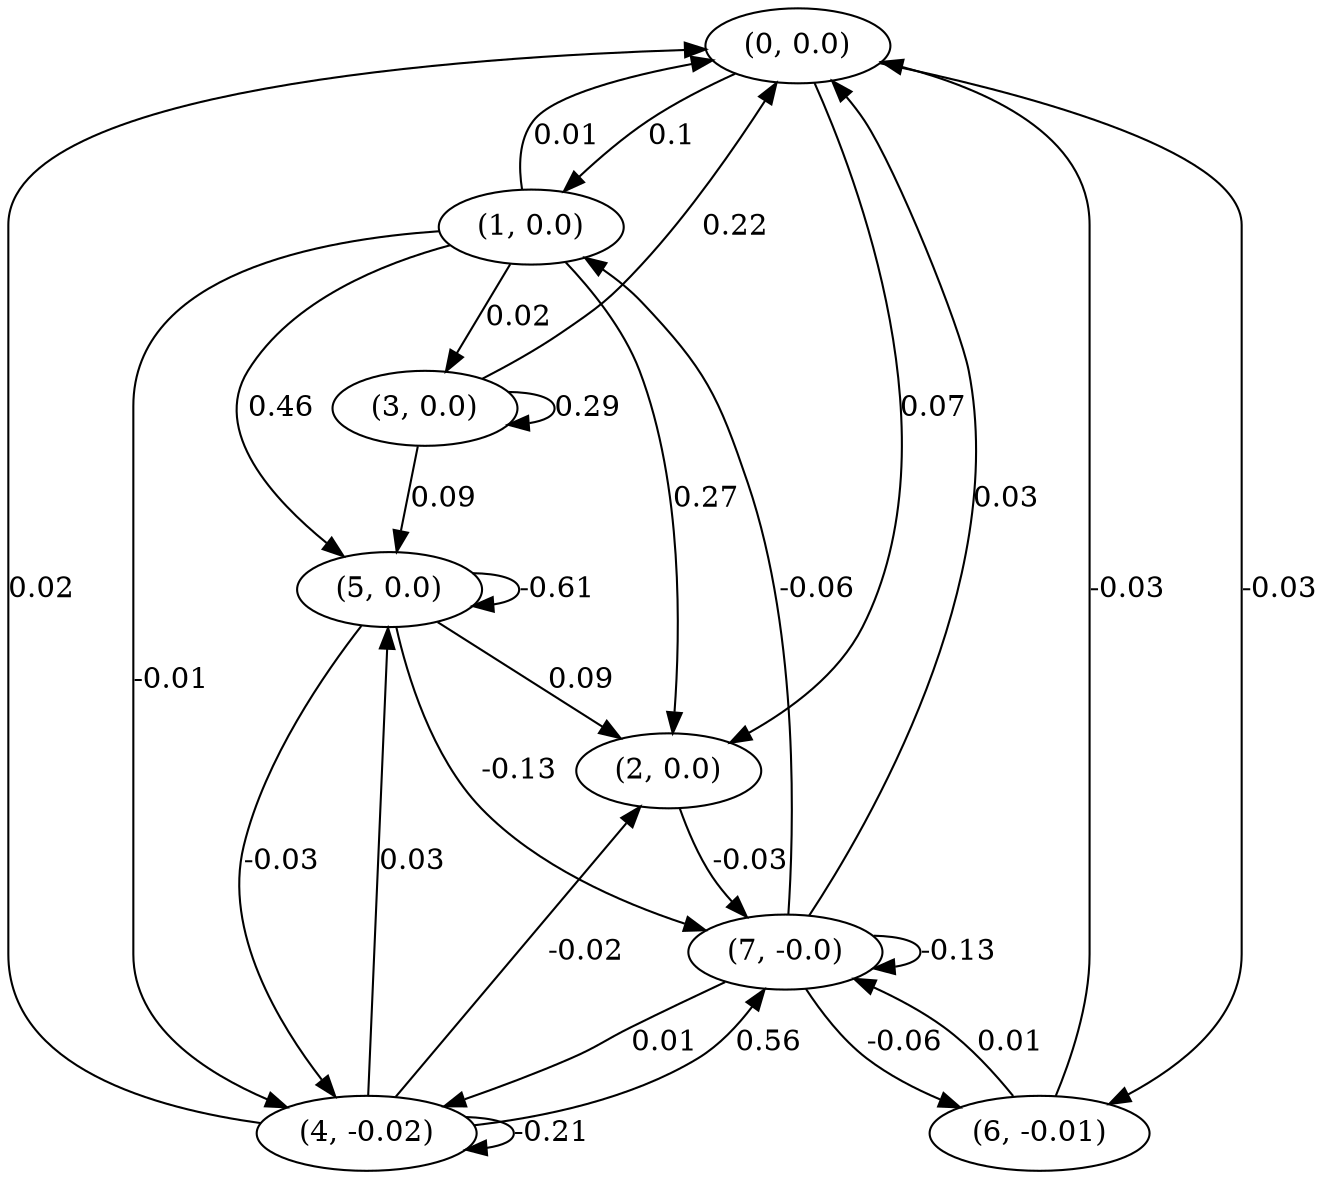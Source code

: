 digraph {
    0 [ label = "(0, 0.0)" ]
    1 [ label = "(1, 0.0)" ]
    2 [ label = "(2, 0.0)" ]
    3 [ label = "(3, 0.0)" ]
    4 [ label = "(4, -0.02)" ]
    5 [ label = "(5, 0.0)" ]
    6 [ label = "(6, -0.01)" ]
    7 [ label = "(7, -0.0)" ]
    3 -> 3 [ label = "0.29" ]
    4 -> 4 [ label = "-0.21" ]
    5 -> 5 [ label = "-0.61" ]
    7 -> 7 [ label = "-0.13" ]
    1 -> 0 [ label = "0.01" ]
    3 -> 0 [ label = "0.22" ]
    4 -> 0 [ label = "0.02" ]
    6 -> 0 [ label = "-0.03" ]
    7 -> 0 [ label = "0.03" ]
    0 -> 1 [ label = "0.1" ]
    7 -> 1 [ label = "-0.06" ]
    0 -> 2 [ label = "0.07" ]
    1 -> 2 [ label = "0.27" ]
    4 -> 2 [ label = "-0.02" ]
    5 -> 2 [ label = "0.09" ]
    1 -> 3 [ label = "0.02" ]
    1 -> 4 [ label = "-0.01" ]
    5 -> 4 [ label = "-0.03" ]
    7 -> 4 [ label = "0.01" ]
    1 -> 5 [ label = "0.46" ]
    3 -> 5 [ label = "0.09" ]
    4 -> 5 [ label = "0.03" ]
    0 -> 6 [ label = "-0.03" ]
    7 -> 6 [ label = "-0.06" ]
    2 -> 7 [ label = "-0.03" ]
    4 -> 7 [ label = "0.56" ]
    5 -> 7 [ label = "-0.13" ]
    6 -> 7 [ label = "0.01" ]
}

